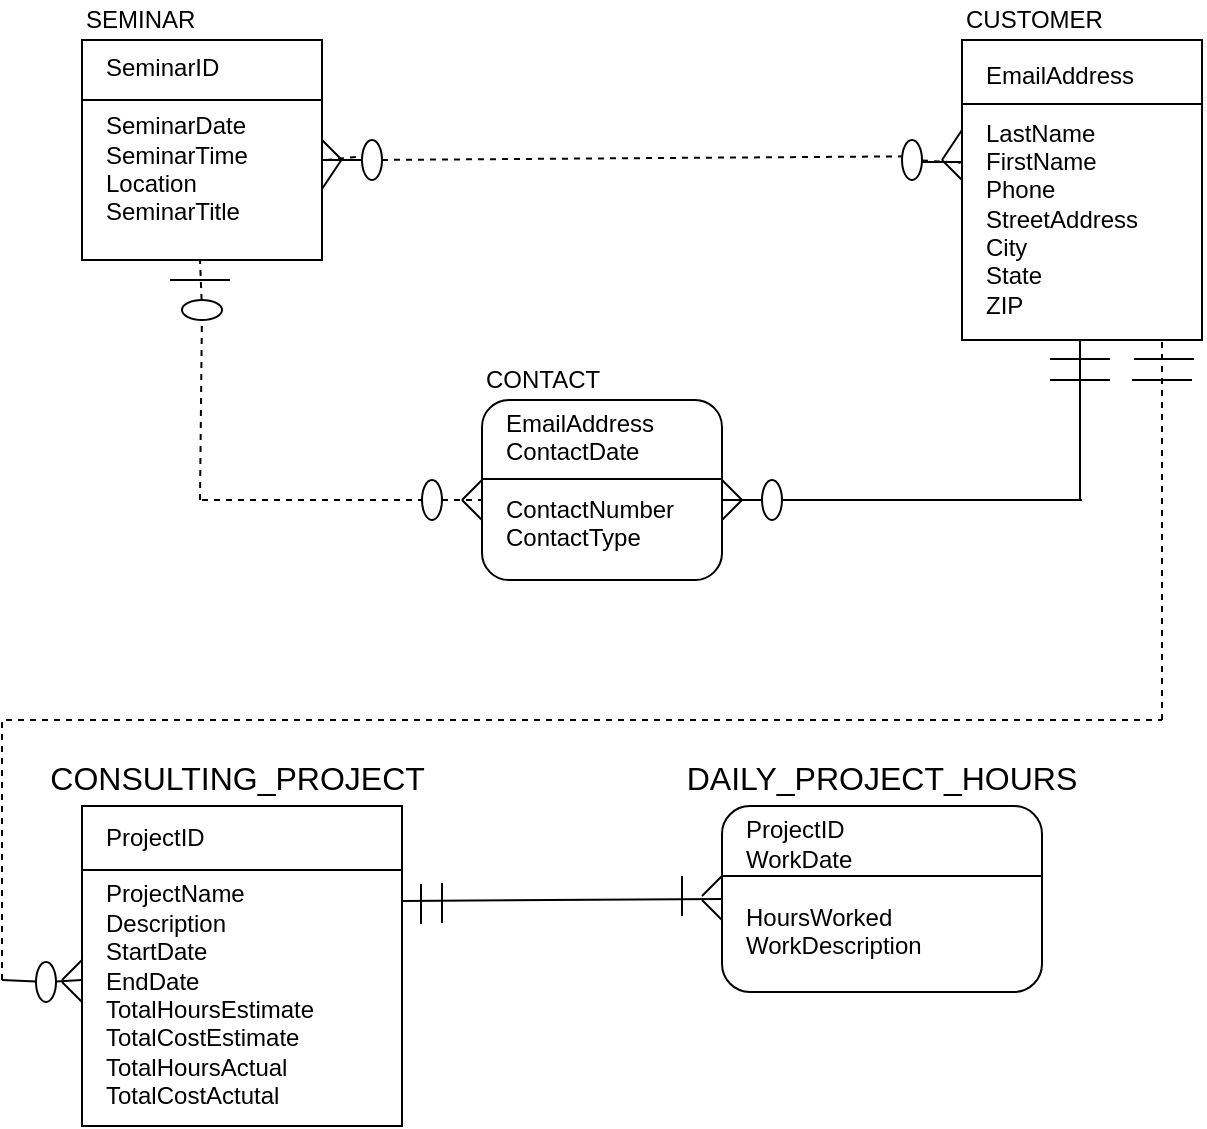 <mxfile version="12.2.0" type="device" pages="1"><diagram id="TK3MzHxlvlNjMmUHWLKj" name="Page-1"><mxGraphModel dx="686" dy="738" grid="1" gridSize="10" guides="1" tooltips="1" connect="1" arrows="1" fold="1" page="1" pageScale="1" pageWidth="850" pageHeight="1100" math="0" shadow="0"><root><mxCell id="0"/><mxCell id="1" parent="0"/><mxCell id="aLvGslZB75ykxeKDhU8L-11" value="" style="endArrow=none;html=1;" parent="1" edge="1"><mxGeometry width="50" height="50" relative="1" as="geometry"><mxPoint x="510" y="488" as="sourcePoint"/><mxPoint x="520" y="478" as="targetPoint"/></mxGeometry></mxCell><mxCell id="aLvGslZB75ykxeKDhU8L-12" value="" style="endArrow=none;html=1;" parent="1" edge="1"><mxGeometry width="50" height="50" relative="1" as="geometry"><mxPoint x="520" y="500" as="sourcePoint"/><mxPoint x="510" y="490" as="targetPoint"/></mxGeometry></mxCell><mxCell id="aLvGslZB75ykxeKDhU8L-15" value="" style="endArrow=none;html=1;" parent="1" edge="1"><mxGeometry width="50" height="50" relative="1" as="geometry"><mxPoint x="500" y="498" as="sourcePoint"/><mxPoint x="500" y="478" as="targetPoint"/></mxGeometry></mxCell><mxCell id="aLvGslZB75ykxeKDhU8L-16" value="" style="endArrow=none;html=1;" parent="1" edge="1"><mxGeometry width="50" height="50" relative="1" as="geometry"><mxPoint x="380" y="501.5" as="sourcePoint"/><mxPoint x="380" y="481.5" as="targetPoint"/></mxGeometry></mxCell><mxCell id="aLvGslZB75ykxeKDhU8L-19" value="" style="endArrow=none;html=1;entryX=0;entryY=0.5;entryDx=0;entryDy=0;" parent="1" target="aLvGslZB75ykxeKDhU8L-6" edge="1"><mxGeometry width="50" height="50" relative="1" as="geometry"><mxPoint x="360.0" y="490.5" as="sourcePoint"/><mxPoint x="460" y="491" as="targetPoint"/></mxGeometry></mxCell><mxCell id="aLvGslZB75ykxeKDhU8L-38" value="" style="group" parent="1" vertex="1" connectable="0"><mxGeometry x="400" y="220" width="120" height="110" as="geometry"/></mxCell><mxCell id="aLvGslZB75ykxeKDhU8L-25" value="" style="rounded=1;whiteSpace=wrap;html=1;" parent="aLvGslZB75ykxeKDhU8L-38" vertex="1"><mxGeometry y="20" width="120" height="90" as="geometry"/></mxCell><mxCell id="aLvGslZB75ykxeKDhU8L-27" value="CONTACT" style="text;html=1;strokeColor=none;fillColor=none;align=left;verticalAlign=middle;whiteSpace=wrap;rounded=0;" parent="aLvGslZB75ykxeKDhU8L-38" vertex="1"><mxGeometry width="120" height="20" as="geometry"/></mxCell><mxCell id="aLvGslZB75ykxeKDhU8L-32" value="EmailAddress&lt;br&gt;ContactDate&lt;br&gt;&lt;br&gt;ContactNumber&lt;br&gt;ContactType" style="text;html=1;strokeColor=none;fillColor=none;align=left;verticalAlign=middle;whiteSpace=wrap;rounded=0;" parent="aLvGslZB75ykxeKDhU8L-38" vertex="1"><mxGeometry x="10" y="20" width="100" height="80" as="geometry"/></mxCell><mxCell id="aLvGslZB75ykxeKDhU8L-37" value="" style="endArrow=none;html=1;" parent="aLvGslZB75ykxeKDhU8L-38" edge="1"><mxGeometry width="50" height="50" relative="1" as="geometry"><mxPoint y="59.5" as="sourcePoint"/><mxPoint x="120" y="59.5" as="targetPoint"/></mxGeometry></mxCell><mxCell id="aLvGslZB75ykxeKDhU8L-39" value="" style="group" parent="1" vertex="1" connectable="0"><mxGeometry x="640" y="40" width="120" height="170" as="geometry"/></mxCell><mxCell id="aLvGslZB75ykxeKDhU8L-24" value="" style="rounded=0;whiteSpace=wrap;html=1;" parent="aLvGslZB75ykxeKDhU8L-39" vertex="1"><mxGeometry y="20" width="120" height="150" as="geometry"/></mxCell><mxCell id="aLvGslZB75ykxeKDhU8L-28" value="CUSTOMER" style="text;html=1;strokeColor=none;fillColor=none;align=left;verticalAlign=middle;whiteSpace=wrap;rounded=0;" parent="aLvGslZB75ykxeKDhU8L-39" vertex="1"><mxGeometry width="120" height="20" as="geometry"/></mxCell><mxCell id="aLvGslZB75ykxeKDhU8L-31" value="EmailAddress&lt;br&gt;&lt;br&gt;LastName&lt;br&gt;FirstName&lt;br&gt;Phone&lt;br&gt;StreetAddress&lt;br&gt;City&lt;br&gt;State&lt;br&gt;ZIP" style="text;html=1;strokeColor=none;fillColor=none;align=left;verticalAlign=middle;whiteSpace=wrap;rounded=0;" parent="aLvGslZB75ykxeKDhU8L-39" vertex="1"><mxGeometry x="10" y="20" width="100" height="150" as="geometry"/></mxCell><mxCell id="aLvGslZB75ykxeKDhU8L-36" value="" style="endArrow=none;html=1;" parent="aLvGslZB75ykxeKDhU8L-39" edge="1"><mxGeometry width="50" height="50" relative="1" as="geometry"><mxPoint y="52" as="sourcePoint"/><mxPoint x="120" y="52" as="targetPoint"/></mxGeometry></mxCell><mxCell id="aLvGslZB75ykxeKDhU8L-41" value="" style="group" parent="1" vertex="1" connectable="0"><mxGeometry x="200" y="420" width="160" height="183" as="geometry"/></mxCell><mxCell id="aLvGslZB75ykxeKDhU8L-1" value="&lt;span lang=&quot;EN&quot; style=&quot;font-size: 12.0pt ; line-height: 115% ; font-family: &amp;#34;calibri&amp;#34; , sans-serif&quot;&gt;CONSULTING_PROJECT&amp;nbsp;&lt;/span&gt;" style="text;html=1;strokeColor=none;fillColor=none;align=center;verticalAlign=middle;whiteSpace=wrap;rounded=0;" parent="aLvGslZB75ykxeKDhU8L-41" vertex="1"><mxGeometry width="160" height="20" as="geometry"/></mxCell><mxCell id="aLvGslZB75ykxeKDhU8L-2" value="" style="rounded=0;whiteSpace=wrap;html=1;" parent="aLvGslZB75ykxeKDhU8L-41" vertex="1"><mxGeometry y="23" width="160" height="160" as="geometry"/></mxCell><mxCell id="aLvGslZB75ykxeKDhU8L-3" value="ProjectID&lt;br&gt;&lt;br&gt;ProjectName&lt;br&gt;Description&lt;br&gt;StartDate&lt;br&gt;EndDate&lt;br&gt;TotalHoursEstimate&lt;br&gt;TotalCostEstimate&lt;br&gt;TotalHoursActual&lt;br&gt;TotalCostActutal" style="text;html=1;strokeColor=none;fillColor=none;align=left;verticalAlign=middle;whiteSpace=wrap;rounded=0;" parent="aLvGslZB75ykxeKDhU8L-41" vertex="1"><mxGeometry x="10" y="28" width="140" height="150" as="geometry"/></mxCell><mxCell id="aLvGslZB75ykxeKDhU8L-5" value="" style="endArrow=none;html=1;" parent="aLvGslZB75ykxeKDhU8L-41" edge="1"><mxGeometry width="50" height="50" relative="1" as="geometry"><mxPoint y="55" as="sourcePoint"/><mxPoint x="160" y="55" as="targetPoint"/></mxGeometry></mxCell><mxCell id="aLvGslZB75ykxeKDhU8L-42" value="" style="group" parent="1" vertex="1" connectable="0"><mxGeometry x="520" y="420" width="160" height="116" as="geometry"/></mxCell><mxCell id="aLvGslZB75ykxeKDhU8L-6" value="" style="rounded=1;whiteSpace=wrap;html=1;" parent="aLvGslZB75ykxeKDhU8L-42" vertex="1"><mxGeometry y="23" width="160" height="93" as="geometry"/></mxCell><mxCell id="aLvGslZB75ykxeKDhU8L-7" value="&lt;span lang=&quot;EN&quot; style=&quot;font-size: 12.0pt ; line-height: 115% ; font-family: &amp;#34;calibri&amp;#34; , sans-serif&quot;&gt;DAILY_PROJECT_HOURS&lt;/span&gt;" style="text;html=1;strokeColor=none;fillColor=none;align=center;verticalAlign=middle;whiteSpace=wrap;rounded=0;" parent="aLvGslZB75ykxeKDhU8L-42" vertex="1"><mxGeometry width="160" height="20" as="geometry"/></mxCell><mxCell id="aLvGslZB75ykxeKDhU8L-8" value="ProjectID&lt;br&gt;WorkDate&lt;br&gt;&lt;br&gt;HoursWorked&lt;br&gt;WorkDescription&lt;br&gt;&amp;nbsp;" style="text;html=1;strokeColor=none;fillColor=none;align=left;verticalAlign=middle;whiteSpace=wrap;rounded=0;" parent="aLvGslZB75ykxeKDhU8L-42" vertex="1"><mxGeometry x="10" y="26" width="140" height="90" as="geometry"/></mxCell><mxCell id="aLvGslZB75ykxeKDhU8L-9" value="" style="endArrow=none;html=1;" parent="aLvGslZB75ykxeKDhU8L-42" edge="1"><mxGeometry width="50" height="50" relative="1" as="geometry"><mxPoint y="58" as="sourcePoint"/><mxPoint x="160" y="58" as="targetPoint"/></mxGeometry></mxCell><mxCell id="aLvGslZB75ykxeKDhU8L-43" value="" style="endArrow=none;dashed=1;html=1;" parent="1" source="aLvGslZB75ykxeKDhU8L-52" edge="1"><mxGeometry width="50" height="50" relative="1" as="geometry"><mxPoint x="260" y="290" as="sourcePoint"/><mxPoint x="400" y="290" as="targetPoint"/></mxGeometry></mxCell><mxCell id="aLvGslZB75ykxeKDhU8L-44" value="" style="endArrow=none;dashed=1;html=1;" parent="1" source="aLvGslZB75ykxeKDhU8L-53" edge="1"><mxGeometry width="50" height="50" relative="1" as="geometry"><mxPoint x="259" y="290" as="sourcePoint"/><mxPoint x="259" y="170" as="targetPoint"/></mxGeometry></mxCell><mxCell id="aLvGslZB75ykxeKDhU8L-45" value="" style="endArrow=none;dashed=1;html=1;entryX=-0.022;entryY=0.409;entryDx=0;entryDy=0;entryPerimeter=0;" parent="1" source="aLvGslZB75ykxeKDhU8L-50" edge="1"><mxGeometry width="50" height="50" relative="1" as="geometry"><mxPoint x="322" y="120" as="sourcePoint"/><mxPoint x="639.36" y="121.35" as="targetPoint"/></mxGeometry></mxCell><mxCell id="aLvGslZB75ykxeKDhU8L-46" value="" style="endArrow=none;html=1;" parent="1" source="aLvGslZB75ykxeKDhU8L-51" edge="1"><mxGeometry width="50" height="50" relative="1" as="geometry"><mxPoint x="520" y="290" as="sourcePoint"/><mxPoint x="700" y="290" as="targetPoint"/></mxGeometry></mxCell><mxCell id="aLvGslZB75ykxeKDhU8L-47" value="" style="endArrow=none;html=1;" parent="1" edge="1"><mxGeometry width="50" height="50" relative="1" as="geometry"><mxPoint x="699" y="290" as="sourcePoint"/><mxPoint x="699" y="210" as="targetPoint"/></mxGeometry></mxCell><mxCell id="aLvGslZB75ykxeKDhU8L-54" value="" style="endArrow=none;html=1;" parent="1" edge="1"><mxGeometry width="50" height="50" relative="1" as="geometry"><mxPoint x="244" y="180" as="sourcePoint"/><mxPoint x="274" y="180" as="targetPoint"/></mxGeometry></mxCell><mxCell id="aLvGslZB75ykxeKDhU8L-55" value="" style="endArrow=none;html=1;" parent="1" edge="1"><mxGeometry width="50" height="50" relative="1" as="geometry"><mxPoint x="684" y="219.5" as="sourcePoint"/><mxPoint x="714" y="219.5" as="targetPoint"/></mxGeometry></mxCell><mxCell id="aLvGslZB75ykxeKDhU8L-56" value="" style="endArrow=none;html=1;" parent="1" edge="1"><mxGeometry width="50" height="50" relative="1" as="geometry"><mxPoint x="684" y="230" as="sourcePoint"/><mxPoint x="714" y="230" as="targetPoint"/></mxGeometry></mxCell><mxCell id="aLvGslZB75ykxeKDhU8L-53" value="" style="ellipse;whiteSpace=wrap;html=1;" parent="1" vertex="1"><mxGeometry x="250" y="190" width="20" height="10" as="geometry"/></mxCell><mxCell id="aLvGslZB75ykxeKDhU8L-60" value="" style="endArrow=none;dashed=1;html=1;" parent="1" target="aLvGslZB75ykxeKDhU8L-53" edge="1"><mxGeometry width="50" height="50" relative="1" as="geometry"><mxPoint x="259.0" y="290" as="sourcePoint"/><mxPoint x="259.0" y="170" as="targetPoint"/></mxGeometry></mxCell><mxCell id="aLvGslZB75ykxeKDhU8L-62" value="" style="endArrow=none;html=1;" parent="1" edge="1"><mxGeometry width="50" height="50" relative="1" as="geometry"><mxPoint x="630" y="120" as="sourcePoint"/><mxPoint x="640" y="105" as="targetPoint"/></mxGeometry></mxCell><mxCell id="aLvGslZB75ykxeKDhU8L-63" value="" style="endArrow=none;html=1;" parent="1" edge="1"><mxGeometry width="50" height="50" relative="1" as="geometry"><mxPoint x="320" y="134.5" as="sourcePoint"/><mxPoint x="330" y="119.5" as="targetPoint"/></mxGeometry></mxCell><mxCell id="aLvGslZB75ykxeKDhU8L-65" value="" style="endArrow=none;html=1;" parent="1" edge="1"><mxGeometry width="50" height="50" relative="1" as="geometry"><mxPoint x="640" y="130" as="sourcePoint"/><mxPoint x="630" y="120" as="targetPoint"/></mxGeometry></mxCell><mxCell id="aLvGslZB75ykxeKDhU8L-66" value="" style="endArrow=none;html=1;" parent="1" edge="1"><mxGeometry width="50" height="50" relative="1" as="geometry"><mxPoint x="320" y="120" as="sourcePoint"/><mxPoint x="340" y="120" as="targetPoint"/></mxGeometry></mxCell><mxCell id="aLvGslZB75ykxeKDhU8L-67" value="" style="endArrow=none;html=1;" parent="1" edge="1"><mxGeometry width="50" height="50" relative="1" as="geometry"><mxPoint x="620" y="121" as="sourcePoint"/><mxPoint x="640" y="121" as="targetPoint"/></mxGeometry></mxCell><mxCell id="aLvGslZB75ykxeKDhU8L-50" value="" style="ellipse;whiteSpace=wrap;html=1;" parent="1" vertex="1"><mxGeometry x="610" y="110" width="10" height="20" as="geometry"/></mxCell><mxCell id="aLvGslZB75ykxeKDhU8L-68" value="" style="endArrow=none;dashed=1;html=1;entryX=-0.022;entryY=0.409;entryDx=0;entryDy=0;entryPerimeter=0;" parent="1" source="aLvGslZB75ykxeKDhU8L-49" target="aLvGslZB75ykxeKDhU8L-50" edge="1"><mxGeometry width="50" height="50" relative="1" as="geometry"><mxPoint x="322" y="120" as="sourcePoint"/><mxPoint x="639.36" y="121.35" as="targetPoint"/></mxGeometry></mxCell><mxCell id="aLvGslZB75ykxeKDhU8L-49" value="" style="ellipse;whiteSpace=wrap;html=1;" parent="1" vertex="1"><mxGeometry x="340" y="110" width="10" height="20" as="geometry"/></mxCell><mxCell id="aLvGslZB75ykxeKDhU8L-69" value="" style="endArrow=none;dashed=1;html=1;entryX=-0.022;entryY=0.409;entryDx=0;entryDy=0;entryPerimeter=0;" parent="1" target="aLvGslZB75ykxeKDhU8L-49" edge="1"><mxGeometry width="50" height="50" relative="1" as="geometry"><mxPoint x="322" y="120" as="sourcePoint"/><mxPoint x="609.78" y="118.18" as="targetPoint"/></mxGeometry></mxCell><mxCell id="aLvGslZB75ykxeKDhU8L-70" value="" style="endArrow=none;html=1;" parent="1" edge="1"><mxGeometry width="50" height="50" relative="1" as="geometry"><mxPoint x="520" y="300" as="sourcePoint"/><mxPoint x="530" y="290" as="targetPoint"/></mxGeometry></mxCell><mxCell id="aLvGslZB75ykxeKDhU8L-71" value="" style="endArrow=none;html=1;" parent="1" edge="1"><mxGeometry width="50" height="50" relative="1" as="geometry"><mxPoint x="390" y="290" as="sourcePoint"/><mxPoint x="400" y="280" as="targetPoint"/></mxGeometry></mxCell><mxCell id="aLvGslZB75ykxeKDhU8L-72" value="" style="endArrow=none;html=1;" parent="1" edge="1"><mxGeometry width="50" height="50" relative="1" as="geometry"><mxPoint x="530" y="290" as="sourcePoint"/><mxPoint x="520" y="280" as="targetPoint"/></mxGeometry></mxCell><mxCell id="aLvGslZB75ykxeKDhU8L-73" value="" style="endArrow=none;html=1;" parent="1" edge="1"><mxGeometry width="50" height="50" relative="1" as="geometry"><mxPoint x="400" y="300" as="sourcePoint"/><mxPoint x="390" y="290" as="targetPoint"/></mxGeometry></mxCell><mxCell id="aLvGslZB75ykxeKDhU8L-52" value="" style="ellipse;whiteSpace=wrap;html=1;" parent="1" vertex="1"><mxGeometry x="370" y="280" width="10" height="20" as="geometry"/></mxCell><mxCell id="aLvGslZB75ykxeKDhU8L-74" value="" style="endArrow=none;dashed=1;html=1;" parent="1" target="aLvGslZB75ykxeKDhU8L-52" edge="1"><mxGeometry width="50" height="50" relative="1" as="geometry"><mxPoint x="260" y="290" as="sourcePoint"/><mxPoint x="400" y="290" as="targetPoint"/></mxGeometry></mxCell><mxCell id="aLvGslZB75ykxeKDhU8L-51" value="" style="ellipse;whiteSpace=wrap;html=1;" parent="1" vertex="1"><mxGeometry x="540" y="280" width="10" height="20" as="geometry"/></mxCell><mxCell id="aLvGslZB75ykxeKDhU8L-75" value="" style="endArrow=none;html=1;" parent="1" target="aLvGslZB75ykxeKDhU8L-51" edge="1"><mxGeometry width="50" height="50" relative="1" as="geometry"><mxPoint x="520" y="290" as="sourcePoint"/><mxPoint x="710" y="290" as="targetPoint"/></mxGeometry></mxCell><mxCell id="aLvGslZB75ykxeKDhU8L-40" value="" style="group" parent="1" vertex="1" connectable="0"><mxGeometry x="200" y="40" width="120" height="130" as="geometry"/></mxCell><mxCell id="aLvGslZB75ykxeKDhU8L-23" value="" style="rounded=0;whiteSpace=wrap;html=1;" parent="aLvGslZB75ykxeKDhU8L-40" vertex="1"><mxGeometry y="20" width="120" height="110" as="geometry"/></mxCell><mxCell id="aLvGslZB75ykxeKDhU8L-26" value="SEMINAR" style="text;html=1;strokeColor=none;fillColor=none;align=left;verticalAlign=middle;whiteSpace=wrap;rounded=0;" parent="aLvGslZB75ykxeKDhU8L-40" vertex="1"><mxGeometry width="120" height="20" as="geometry"/></mxCell><mxCell id="aLvGslZB75ykxeKDhU8L-30" value="SeminarID&lt;br&gt;&lt;br&gt;SeminarDate&lt;br&gt;SeminarTime&lt;br&gt;Location&lt;br&gt;SeminarTitle" style="text;html=1;strokeColor=none;fillColor=none;align=left;verticalAlign=middle;whiteSpace=wrap;rounded=0;" parent="aLvGslZB75ykxeKDhU8L-40" vertex="1"><mxGeometry x="10" y="20" width="100" height="100" as="geometry"/></mxCell><mxCell id="aLvGslZB75ykxeKDhU8L-35" value="" style="endArrow=none;html=1;" parent="aLvGslZB75ykxeKDhU8L-40" edge="1"><mxGeometry width="50" height="50" relative="1" as="geometry"><mxPoint y="50" as="sourcePoint"/><mxPoint x="120" y="50" as="targetPoint"/></mxGeometry></mxCell><mxCell id="aLvGslZB75ykxeKDhU8L-64" value="" style="endArrow=none;html=1;" parent="aLvGslZB75ykxeKDhU8L-40" edge="1"><mxGeometry width="50" height="50" relative="1" as="geometry"><mxPoint x="130" y="80" as="sourcePoint"/><mxPoint x="120" y="70" as="targetPoint"/></mxGeometry></mxCell><mxCell id="aLvGslZB75ykxeKDhU8L-83" value="" style="endArrow=none;html=1;" parent="1" edge="1"><mxGeometry width="50" height="50" relative="1" as="geometry"><mxPoint x="726" y="219.5" as="sourcePoint"/><mxPoint x="756" y="219.5" as="targetPoint"/></mxGeometry></mxCell><mxCell id="aLvGslZB75ykxeKDhU8L-85" value="" style="endArrow=none;html=1;" parent="1" edge="1"><mxGeometry width="50" height="50" relative="1" as="geometry"><mxPoint x="725" y="230" as="sourcePoint"/><mxPoint x="755" y="230" as="targetPoint"/></mxGeometry></mxCell><mxCell id="aLvGslZB75ykxeKDhU8L-86" value="" style="endArrow=none;html=1;" parent="1" edge="1"><mxGeometry width="50" height="50" relative="1" as="geometry"><mxPoint x="190" y="530" as="sourcePoint"/><mxPoint x="200" y="520" as="targetPoint"/></mxGeometry></mxCell><mxCell id="aLvGslZB75ykxeKDhU8L-87" value="" style="endArrow=none;html=1;" parent="1" edge="1"><mxGeometry width="50" height="50" relative="1" as="geometry"><mxPoint x="200" y="541" as="sourcePoint"/><mxPoint x="190" y="531" as="targetPoint"/></mxGeometry></mxCell><mxCell id="aLvGslZB75ykxeKDhU8L-92" value="" style="endArrow=none;html=1;" parent="1" edge="1" source="qXOlcVLZU3cVn2cNVyzm-2"><mxGeometry width="50" height="50" relative="1" as="geometry"><mxPoint x="160" y="530" as="sourcePoint"/><mxPoint x="200" y="530" as="targetPoint"/></mxGeometry></mxCell><mxCell id="SjEgUOqgR0Fd35iwHRMo-1" value="" style="endArrow=none;dashed=1;html=1;" parent="1" edge="1"><mxGeometry width="50" height="50" relative="1" as="geometry"><mxPoint x="160" y="530" as="sourcePoint"/><mxPoint x="160" y="398" as="targetPoint"/></mxGeometry></mxCell><mxCell id="qXOlcVLZU3cVn2cNVyzm-1" value="" style="endArrow=none;html=1;" edge="1" parent="1"><mxGeometry width="50" height="50" relative="1" as="geometry"><mxPoint x="369.5" y="502" as="sourcePoint"/><mxPoint x="369.5" y="482" as="targetPoint"/></mxGeometry></mxCell><mxCell id="qXOlcVLZU3cVn2cNVyzm-2" value="" style="ellipse;whiteSpace=wrap;html=1;" vertex="1" parent="1"><mxGeometry x="177" y="521" width="10" height="20" as="geometry"/></mxCell><mxCell id="qXOlcVLZU3cVn2cNVyzm-3" value="" style="endArrow=none;html=1;" edge="1" parent="1" target="qXOlcVLZU3cVn2cNVyzm-2"><mxGeometry width="50" height="50" relative="1" as="geometry"><mxPoint x="160" y="530" as="sourcePoint"/><mxPoint x="200" y="530" as="targetPoint"/></mxGeometry></mxCell><mxCell id="qXOlcVLZU3cVn2cNVyzm-4" value="" style="endArrow=none;dashed=1;html=1;" edge="1" parent="1"><mxGeometry width="50" height="50" relative="1" as="geometry"><mxPoint x="162" y="400" as="sourcePoint"/><mxPoint x="740" y="400" as="targetPoint"/></mxGeometry></mxCell><mxCell id="qXOlcVLZU3cVn2cNVyzm-5" value="" style="endArrow=none;dashed=1;html=1;entryX=0.9;entryY=1;entryDx=0;entryDy=0;entryPerimeter=0;" edge="1" parent="1" target="aLvGslZB75ykxeKDhU8L-31"><mxGeometry width="50" height="50" relative="1" as="geometry"><mxPoint x="740" y="400" as="sourcePoint"/><mxPoint x="740" y="350" as="targetPoint"/></mxGeometry></mxCell></root></mxGraphModel></diagram></mxfile>
